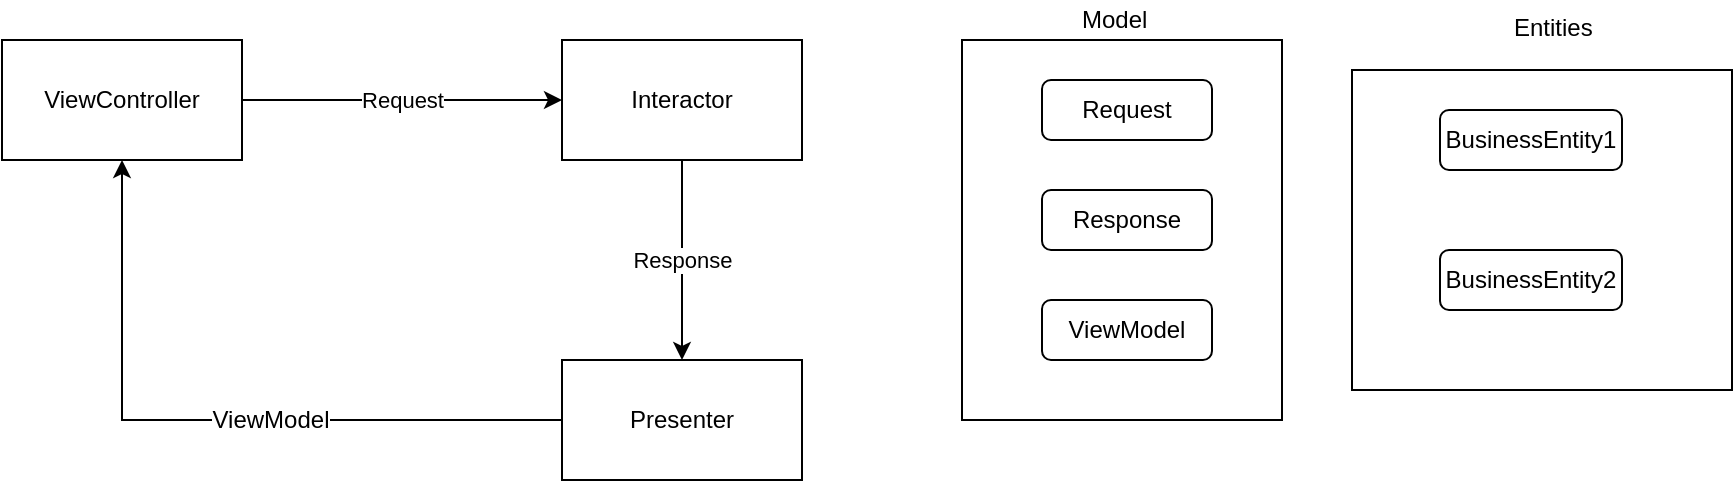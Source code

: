 <mxfile version="10.7.7" type="device"><diagram id="weyVhlrT5UbEJ0xoqD7v" name="Page-1"><mxGraphModel dx="998" dy="393" grid="1" gridSize="10" guides="1" tooltips="1" connect="1" arrows="1" fold="1" page="1" pageScale="1" pageWidth="827" pageHeight="1169" math="0" shadow="0"><root><mxCell id="0"/><mxCell id="1" parent="0"/><mxCell id="E6YbjNX-DoiPq-L_S_Qn-4" value="Request" style="edgeStyle=orthogonalEdgeStyle;rounded=0;orthogonalLoop=1;jettySize=auto;html=1;exitX=1;exitY=0.5;exitDx=0;exitDy=0;entryX=0;entryY=0.5;entryDx=0;entryDy=0;" edge="1" parent="1" source="E6YbjNX-DoiPq-L_S_Qn-1" target="E6YbjNX-DoiPq-L_S_Qn-2"><mxGeometry relative="1" as="geometry"/></mxCell><mxCell id="E6YbjNX-DoiPq-L_S_Qn-1" value="ViewController" style="rounded=0;whiteSpace=wrap;html=1;" vertex="1" parent="1"><mxGeometry x="40" y="160" width="120" height="60" as="geometry"/></mxCell><mxCell id="E6YbjNX-DoiPq-L_S_Qn-5" value="Response" style="edgeStyle=orthogonalEdgeStyle;rounded=0;orthogonalLoop=1;jettySize=auto;html=1;exitX=0.5;exitY=1;exitDx=0;exitDy=0;entryX=0.5;entryY=0;entryDx=0;entryDy=0;" edge="1" parent="1" source="E6YbjNX-DoiPq-L_S_Qn-2" target="E6YbjNX-DoiPq-L_S_Qn-3"><mxGeometry relative="1" as="geometry"/></mxCell><mxCell id="E6YbjNX-DoiPq-L_S_Qn-2" value="Interactor" style="rounded=0;whiteSpace=wrap;html=1;" vertex="1" parent="1"><mxGeometry x="320" y="160" width="120" height="60" as="geometry"/></mxCell><mxCell id="E6YbjNX-DoiPq-L_S_Qn-6" style="edgeStyle=orthogonalEdgeStyle;rounded=0;orthogonalLoop=1;jettySize=auto;html=1;exitX=0;exitY=0.5;exitDx=0;exitDy=0;entryX=0.5;entryY=1;entryDx=0;entryDy=0;" edge="1" parent="1" source="E6YbjNX-DoiPq-L_S_Qn-3" target="E6YbjNX-DoiPq-L_S_Qn-1"><mxGeometry relative="1" as="geometry"/></mxCell><mxCell id="E6YbjNX-DoiPq-L_S_Qn-7" value="ViewModel" style="text;html=1;resizable=0;points=[];align=center;verticalAlign=middle;labelBackgroundColor=#ffffff;" vertex="1" connectable="0" parent="E6YbjNX-DoiPq-L_S_Qn-6"><mxGeometry x="-0.166" relative="1" as="geometry"><mxPoint as="offset"/></mxGeometry></mxCell><mxCell id="E6YbjNX-DoiPq-L_S_Qn-3" value="Presenter" style="rounded=0;whiteSpace=wrap;html=1;" vertex="1" parent="1"><mxGeometry x="320" y="320" width="120" height="60" as="geometry"/></mxCell><mxCell id="E6YbjNX-DoiPq-L_S_Qn-8" value="" style="rounded=0;whiteSpace=wrap;html=1;" vertex="1" parent="1"><mxGeometry x="520" y="160" width="160" height="190" as="geometry"/></mxCell><mxCell id="E6YbjNX-DoiPq-L_S_Qn-9" value="Request" style="rounded=1;whiteSpace=wrap;html=1;" vertex="1" parent="1"><mxGeometry x="560" y="180" width="85" height="30" as="geometry"/></mxCell><mxCell id="E6YbjNX-DoiPq-L_S_Qn-10" value="Response" style="rounded=1;whiteSpace=wrap;html=1;" vertex="1" parent="1"><mxGeometry x="560" y="235" width="85" height="30" as="geometry"/></mxCell><mxCell id="E6YbjNX-DoiPq-L_S_Qn-11" value="ViewModel" style="rounded=1;whiteSpace=wrap;html=1;" vertex="1" parent="1"><mxGeometry x="560" y="290" width="85" height="30" as="geometry"/></mxCell><mxCell id="E6YbjNX-DoiPq-L_S_Qn-12" value="Model" style="text;html=1;resizable=0;points=[];autosize=1;align=left;verticalAlign=top;spacingTop=-4;" vertex="1" parent="1"><mxGeometry x="577.5" y="140" width="50" height="20" as="geometry"/></mxCell><mxCell id="E6YbjNX-DoiPq-L_S_Qn-13" value="" style="rounded=0;whiteSpace=wrap;html=1;direction=south;" vertex="1" parent="1"><mxGeometry x="715" y="175" width="190" height="160" as="geometry"/></mxCell><mxCell id="E6YbjNX-DoiPq-L_S_Qn-14" value="Entities" style="text;html=1;resizable=0;points=[];autosize=1;align=left;verticalAlign=top;spacingTop=-4;" vertex="1" parent="1"><mxGeometry x="794" y="144" width="50" height="20" as="geometry"/></mxCell><mxCell id="E6YbjNX-DoiPq-L_S_Qn-15" value="BusinessEntity1" style="rounded=1;whiteSpace=wrap;html=1;" vertex="1" parent="1"><mxGeometry x="759" y="195" width="91" height="30" as="geometry"/></mxCell><mxCell id="E6YbjNX-DoiPq-L_S_Qn-16" value="BusinessEntity2" style="rounded=1;whiteSpace=wrap;html=1;" vertex="1" parent="1"><mxGeometry x="759" y="265" width="91" height="30" as="geometry"/></mxCell></root></mxGraphModel></diagram></mxfile>